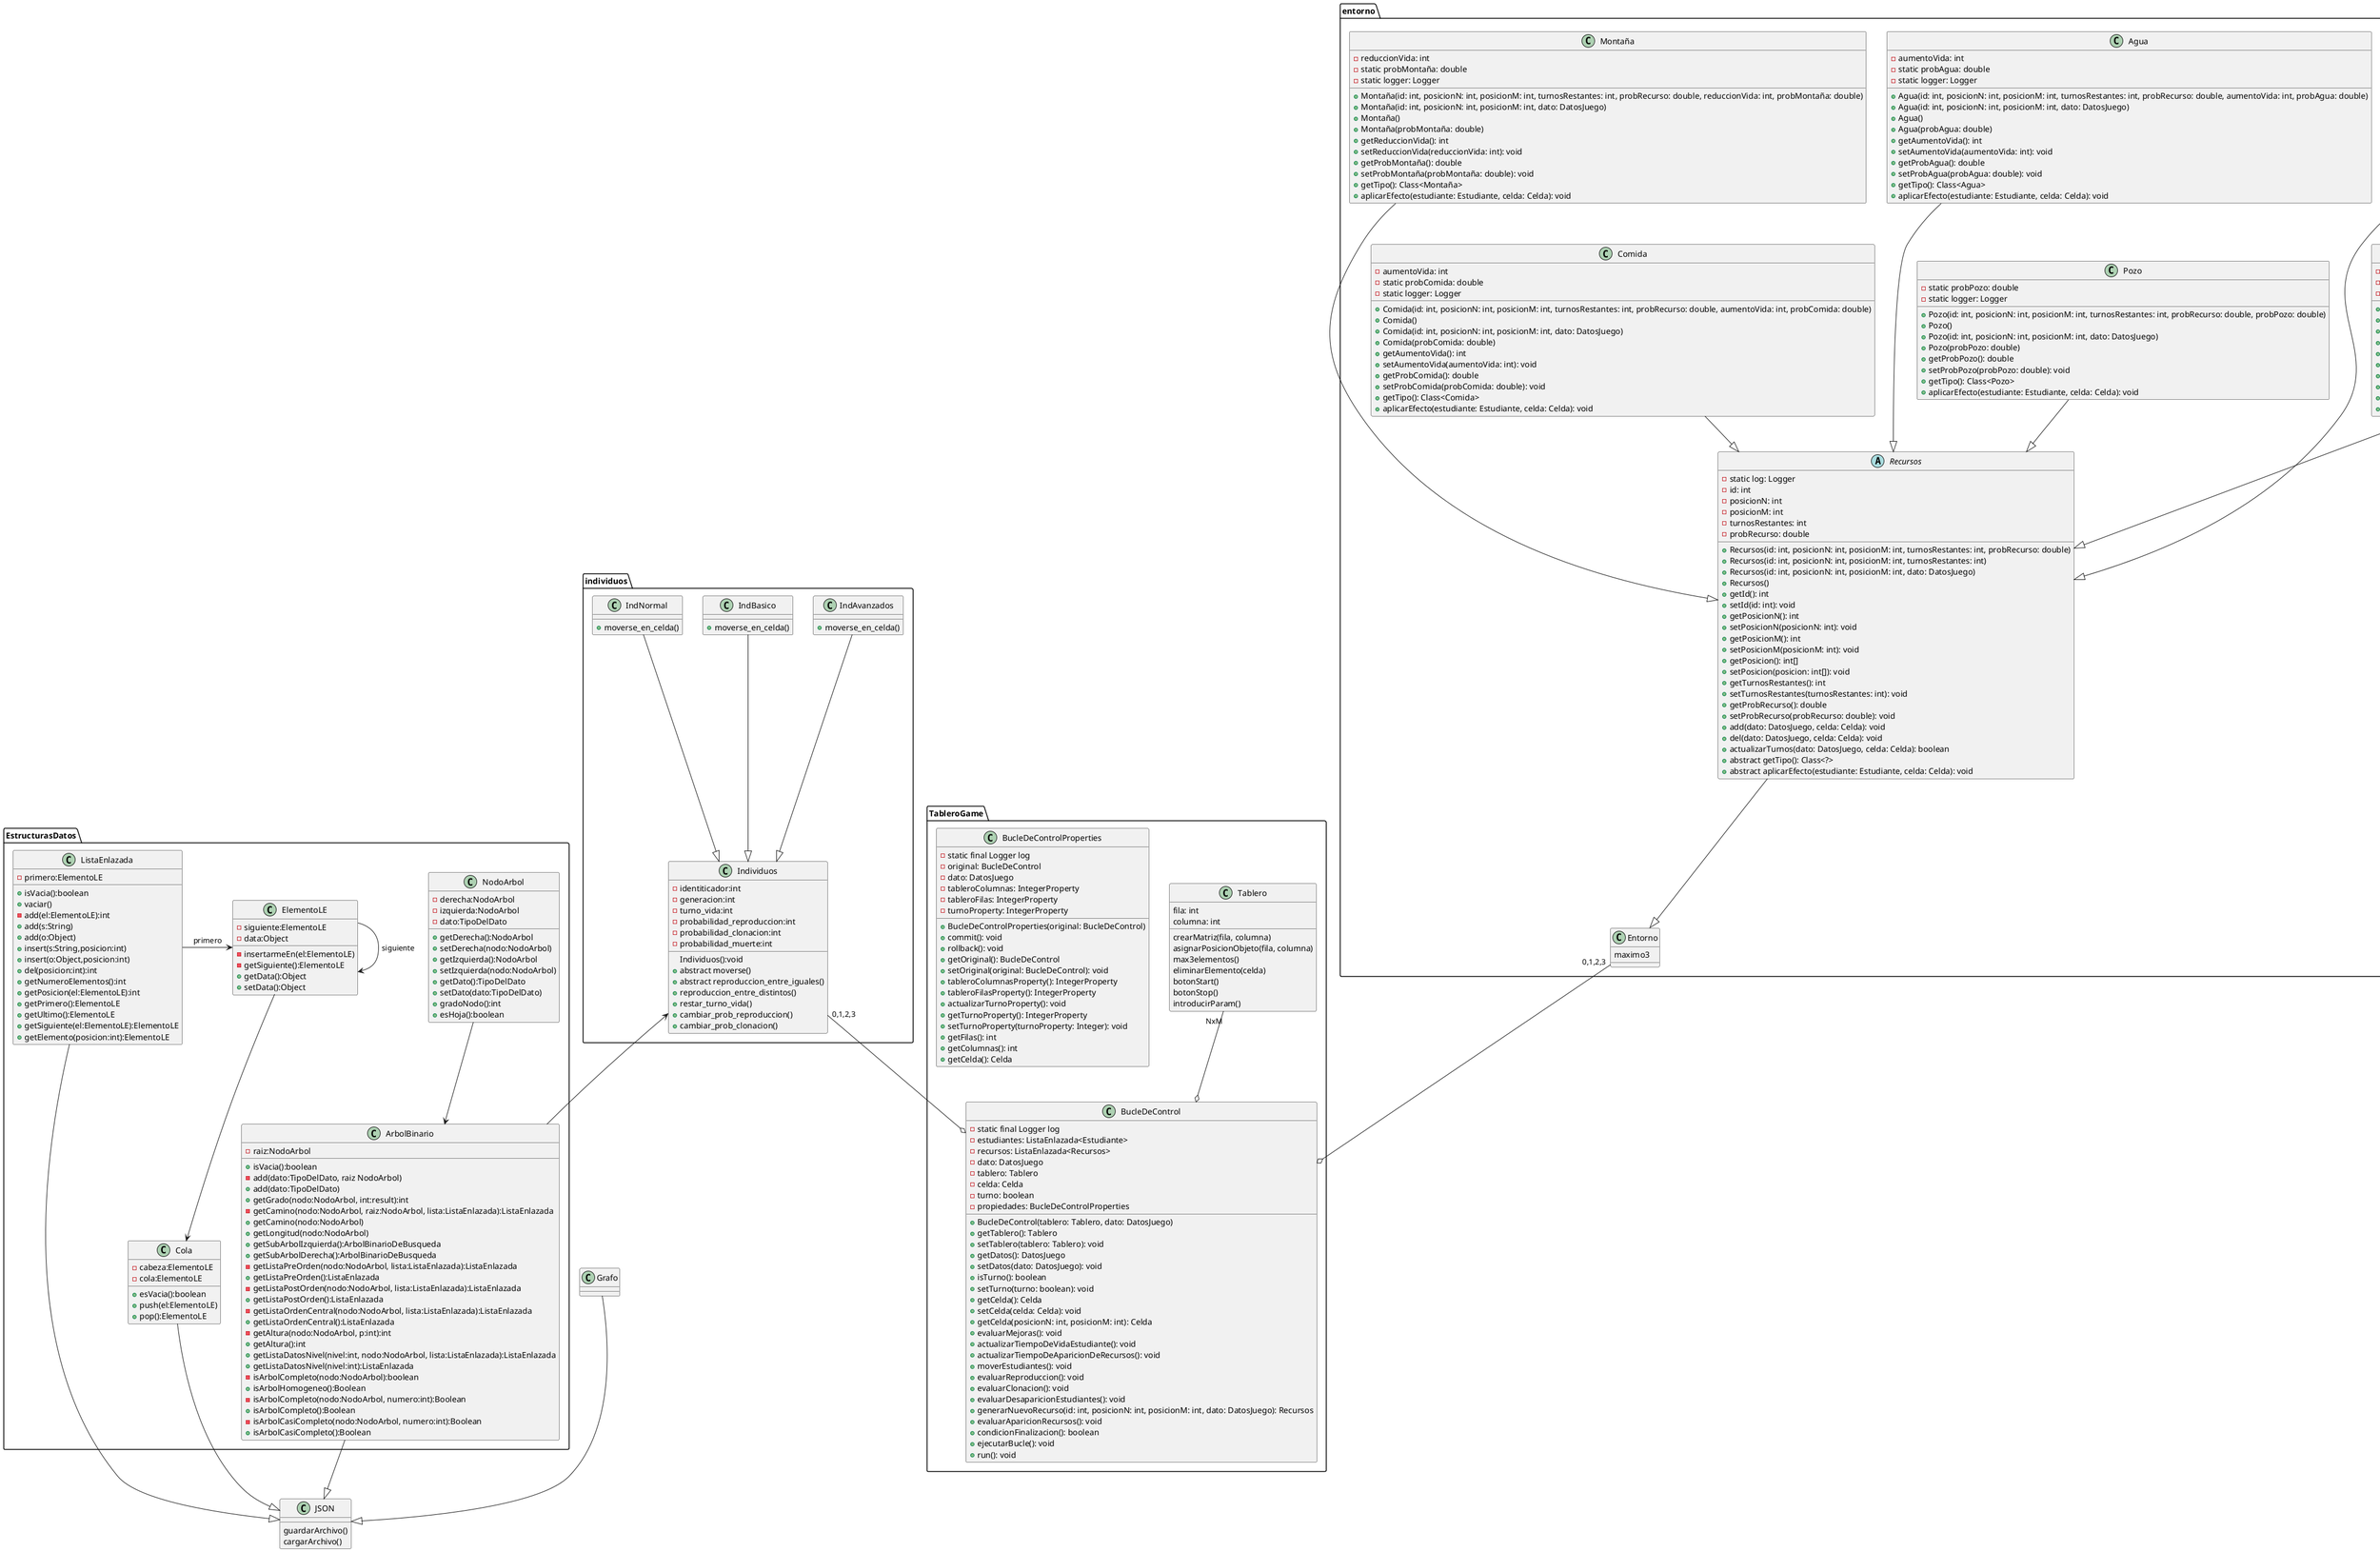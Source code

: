 @startuml
'https://plantuml.com/object-diagram

package TableroGame {
    class Tablero {
        fila: int
        columna: int
        crearMatriz(fila, columna)
        asignarPosicionObjeto(fila, columna)
        max3elementos()
        eliminarElemento(celda)
        botonStart()
        botonStop()
        introducirParam()
    }

    class BucleDeControl {
            - static final Logger log
            - estudiantes: ListaEnlazada<Estudiante>
            - recursos: ListaEnlazada<Recursos>
            - dato: DatosJuego
            - tablero: Tablero
            - celda: Celda
            - turno: boolean
            - propiedades: BucleDeControlProperties
            + BucleDeControl(tablero: Tablero, dato: DatosJuego)
            + getTablero(): Tablero
            + setTablero(tablero: Tablero): void
            + getDatos(): DatosJuego
            + setDatos(dato: DatosJuego): void
            + isTurno(): boolean
            + setTurno(turno: boolean): void
            + getCelda(): Celda
            + setCelda(celda: Celda): void
            + getCelda(posicionN: int, posicionM: int): Celda
            + evaluarMejoras(): void
            + actualizarTiempoDeVidaEstudiante(): void
            + actualizarTiempoDeAparicionDeRecursos(): void
            + moverEstudiantes(): void
            + evaluarReproduccion(): void
            + evaluarClonacion(): void
            + evaluarDesaparicionEstudiantes(): void
            + generarNuevoRecurso(id: int, posicionN: int, posicionM: int, dato: DatosJuego): Recursos
            + evaluarAparicionRecursos(): void
            + condicionFinalizacion(): boolean
            + ejecutarBucle(): void
            + run(): void
        }
        class BucleDeControlProperties {
                - static final Logger log
                - original: BucleDeControl
                - dato: DatosJuego
                - tableroColumnas: IntegerProperty
                - tableroFilas: IntegerProperty
                - turnoProperty: IntegerProperty
                + BucleDeControlProperties(original: BucleDeControl)
                + commit(): void
                + rollback(): void
                + getOriginal(): BucleDeControl
                + setOriginal(original: BucleDeControl): void
                + tableroColumnasProperty(): IntegerProperty
                + tableroFilasProperty(): IntegerProperty
                + actualizarTurnoProperty(): void
                + getTurnoProperty(): IntegerProperty
                + setTurnoProperty(turnoProperty: Integer): void
                + getFilas(): int
                + getColumnas(): int
                + getCelda(): Celda
            }
}

package EstructurasDatos {
    class ArbolBinario {
        -raiz:NodoArbol
        +isVacia():boolean
        -add(dato:TipoDelDato, raiz NodoArbol)
        +add(dato:TipoDelDato)
        +getGrado(nodo:NodoArbol, int:result):int
        -getCamino(nodo:NodoArbol, raiz:NodoArbol, lista:ListaEnlazada):ListaEnlazada
        +getCamino(nodo:NodoArbol)
        +getLongitud(nodo:NodoArbol)
        +getSubArbolIzquierda():ArbolBinarioDeBusqueda
        +getSubArbolDerecha():ArbolBinarioDeBusqueda
        -getListaPreOrden(nodo:NodoArbol, lista:ListaEnlazada):ListaEnlazada
        +getListaPreOrden():ListaEnlazada
        -getListaPostOrden(nodo:NodoArbol, lista:ListaEnlazada):ListaEnlazada
        +getListaPostOrden():ListaEnlazada
        -getListaOrdenCentral(nodo:NodoArbol, lista:ListaEnlazada):ListaEnlazada
        +getListaOrdenCentral():ListaEnlazada
        -getAltura(nodo:NodoArbol, p:int):int
        +getAltura():int
        +getListaDatosNivel(nivel:int, nodo:NodoArbol, lista:ListaEnlazada):ListaEnlazada
        +getListaDatosNivel(nivel:int):ListaEnlazada
        -isArbolCompleto(nodo:NodoArbol):boolean
        +isArbolHomogeneo():Boolean
        -isArbolCompleto(nodo:NodoArbol, numero:int):Boolean
        +isArbolCompleto():Boolean
        -isArbolCasiCompleto(nodo:NodoArbol, numero:int):Boolean
        +isArbolCasiCompleto():Boolean
    }

    class NodoArbol {
        -derecha:NodoArbol
        -izquierda:NodoArbol
        -dato:TipoDelDato
        +getDerecha():NodoArbol
        +setDerecha(nodo:NodoArbol)
        +getIzquierda():NodoArbol
        +setIzquierda(nodo:NodoArbol)
        +getDato():TipoDelDato
        +setDato(dato:TipoDelDato)
        +gradoNodo():int
        +esHoja():boolean
    }

    class ListaEnlazada {
        -primero:ElementoLE
        +isVacia():boolean
        +vaciar()
        -add(el:ElementoLE):int
        +add(s:String)
        +add(o:Object)
        +insert(s:String,posicion:int)
        +insert(o:Object,posicion:int)
        +del(posicion:int):int
        +getNumeroElementos():int
        +getPosicion(el:ElementoLE):int
        +getPrimero():ElementoLE
        +getUltimo():ElementoLE
        +getSiguiente(el:ElementoLE):ElementoLE
        +getElemento(posicion:int):ElementoLE
    }

    class ElementoLE {
        -siguiente:ElementoLE
        -data:Object
        -insertarmeEn(el:ElementoLE)
        -getSiguiente():ElementoLE
        +getData():Object
        +setData():Object
    }

    class Cola {
        -cabeza:ElementoLE
        -cola:ElementoLE
        +esVacia():boolean
        +push(el:ElementoLE)
        +pop():ElementoLE
    }
}

package entorno {
    class Entorno {
        maximo3
    }

    class RecursosProperties {
            - original: Recursos
            - turnosRestantes: IntegerProperty
            - posicionN: IntegerProperty
            - posicionM: IntegerProperty
            - probRecurso: DoubleProperty
            + RecursosProperties(original: Recursos)
            + getOriginal(): Recursos
            + setOriginal(original: Recursos): void
            + rollback(): void
            + commit(): void
            + turnosRestantesProperty(): Property<Number>
            + posicionNProperty(): Property<Number>
            + posicionMProperty(): Property<Number>
            + probRecursoProperty(): Property<Number>
        }

    abstract class Recursos {
            - static log: Logger
            - id: int
            - posicionN: int
            - posicionM: int
            - turnosRestantes: int
            - probRecurso: double
            + Recursos(id: int, posicionN: int, posicionM: int, turnosRestantes: int, probRecurso: double)
            + Recursos(id: int, posicionN: int, posicionM: int, turnosRestantes: int)
            + Recursos(id: int, posicionN: int, posicionM: int, dato: DatosJuego)
            + Recursos()
            + getId(): int
            + setId(id: int): void
            + getPosicionN(): int
            + setPosicionN(posicionN: int): void
            + getPosicionM(): int
            + setPosicionM(posicionM: int): void
            + getPosicion(): int[]
            + setPosicion(posicion: int[]): void
            + getTurnosRestantes(): int
            + setTurnosRestantes(turnosRestantes: int): void
            + getProbRecurso(): double
            + setProbRecurso(probRecurso: double): void
            + add(dato: DatosJuego, celda: Celda): void
            + del(dato: DatosJuego, celda: Celda): void
            + actualizarTurnos(dato: DatosJuego, celda: Celda): boolean
            + abstract getTipo(): Class<?>
            + abstract aplicarEfecto(estudiante: Estudiante, celda: Celda): void
        }

    class ParameterAguaProperties {
            - originalAgua: Agua
            - turnosRestantes: IntegerProperty
            - aumentoVida: IntegerProperty
            - probAgua: DoubleProperty
            + ParameterAguaProperties(original: Agua)
            + commit(): void
            + rollback(): void
            + getOriginalAgua(): Agua
            + setOriginalAgua(originalAgua: Agua): void
            + turnosRestantesProperty(): IntegerProperty
            + aumentoVidaProperty(): IntegerProperty
            + probAguaProperty(): DoubleProperty
        }

    class Agua {
            - aumentoVida: int
            - static probAgua: double
            - static logger: Logger
            + Agua(id: int, posicionN: int, posicionM: int, turnosRestantes: int, probRecurso: double, aumentoVida: int, probAgua: double)
            + Agua(id: int, posicionN: int, posicionM: int, dato: DatosJuego)
            + Agua()
            + Agua(probAgua: double)
            + getAumentoVida(): int
            + setAumentoVida(aumentoVida: int): void
            + getProbAgua(): double
            + setProbAgua(probAgua: double): void
            + getTipo(): Class<Agua>
            + aplicarEfecto(estudiante: Estudiante, celda: Celda): void
        }

    class ParameterComidaProperties {
            - original: Comida
            - turnosRestantes: IntegerProperty
            - aumentoVida: IntegerProperty
            - probComida: DoubleProperty
            + ParameterComidaProperties(original: Comida)
            + commit(): void
            + rollback(): void
            + getOriginal(): Comida
            + setOriginal(original: Comida): void
            + turnosRestantesProperty(): IntegerProperty
            + aumentoVidaProperty(): IntegerProperty
            + probComidaProperty(): DoubleProperty
        }

    class Comida {
            - aumentoVida: int
            - static probComida: double
            - static logger: Logger
            + Comida(id: int, posicionN: int, posicionM: int, turnosRestantes: int, probRecurso: double, aumentoVida: int, probComida: double)
            + Comida()
            + Comida(id: int, posicionN: int, posicionM: int, dato: DatosJuego)
            + Comida(probComida: double)
            + getAumentoVida(): int
            + setAumentoVida(aumentoVida: int): void
            + getProbComida(): double
            + setProbComida(probComida: double): void
            + getTipo(): Class<Comida>
            + aplicarEfecto(estudiante: Estudiante, celda: Celda): void
        }

    class ParameterMontanaProperties {
            - original: Montaña
            - turnosRestantes: IntegerProperty
            - disminucionVida: IntegerProperty
            - probMontaña: DoubleProperty
            + ParameterMontanaProperties(original: Montaña)
            + commit(): void
            + rollback(): void
            + getOriginal(): Montaña
            + setOriginal(original: Montaña): void
            + turnosRestantesProperty(): IntegerProperty
            + disminucionVidaProperty(): IntegerProperty
            + probMontañaProperty(): DoubleProperty
        }

    class Montaña {
            - reduccionVida: int
            - static probMontaña: double
            - static logger: Logger
            + Montaña(id: int, posicionN: int, posicionM: int, turnosRestantes: int, probRecurso: double, reduccionVida: int, probMontaña: double)
            + Montaña(id: int, posicionN: int, posicionM: int, dato: DatosJuego)
            + Montaña()
            + Montaña(probMontaña: double)
            + getReduccionVida(): int
            + setReduccionVida(reduccionVida: int): void
            + getProbMontaña(): double
            + setProbMontaña(probMontaña: double): void
            + getTipo(): Class<Montaña>
            + aplicarEfecto(estudiante: Estudiante, celda: Celda): void
        }

    class ParameterTesoroProperties {
            - original: Tesoro
            - turnosRestantes: IntegerProperty
            - aumentoPorcentajeRep: DoubleProperty
            - probTesoro: DoubleProperty
            + ParameterTesoroProperties(original: Tesoro)
            + commit(): void
            + rollback(): void
            + getOriginal(): Tesoro
            + setOriginal(original: Tesoro): void
            + turnosRestantesProperty(): IntegerProperty
            + aumentoPorcetajeRepProperty(): DoubleProperty
            + probTesoroProperty(): DoubleProperty
        }

    class Tesoro {
            - aumentoProbReproduccion: double
            - static probTesoro: double
            - static logger: Logger
            + Tesoro(id: int, posicionN: int, posicionM: int, turnosRestantes: int, probRecurso: double, aumentoProbReproduccion: double, probTesoro: double)
            + Tesoro()
            + Tesoro(probTesoro: double)
            + Tesoro(id: int, posicionN: int, posicionM: int, dato: DatosJuego)
            + getAumentoProbReproduccion(): double
            + setAumentoProbReproduccion(aumentoProbReproduccion: double): void
            + getProbTesoro(): double
            + setProbTesoro(probTesoro: double): void
            + getTipo(): Class<Tesoro>
            + aplicarEfecto(estudiante: Estudiante, celda: Celda): void
        }

    class ParameterBibliotecaProperties {
            - original: Biblioteca
            - turnosRestantes: IntegerProperty
            - aumentoPorentajeClon: DoubleProperty
            - probBilio: DoubleProperty
            + ParameterBibliotecaProperties(original: Biblioteca)
            + commit(): void
            + rollback(): void
            + getOriginal(): Biblioteca
            + setOriginal(original: Biblioteca): void
            + turnosRestantesProperty(): IntegerProperty
            + aumentoPorentajeClonProperty(): DoubleProperty
            + probBibliotecaProperty(): DoubleProperty
        }

    class Biblioteca {
            - aumentoProbClonacion: double
            - static probBiblioteca: double
            - static logger: Logger
            + Biblioteca(id: int, posicionN: int, posicionM: int, turnosRestantes: int, probRecurso: double, aumentoProbClonacion: double, probBiblioteca: double)
            + Biblioteca()
            + Biblioteca(id: int, posicionN: int, posicionM: int, dato: DatosJuego)
            + Biblioteca(probBiblioteca: double)
            + getAumentoProbClonacion(): double
            + setAumentoProbClonacion(aumentoProbClonacion: double): void
            + getProbBiblioteca(): double
            + setProbBiblioteca(probBiblioteca: double): void
            + getTipo(): Class<Biblioteca>
            + aplicarEfecto(estudiante: Estudiante, celda: Celda): void
        }

    class ParameterPozoProperties {
            - original: Pozo
            - turnosRestantes: IntegerProperty
            - probPozo: DoubleProperty
            + ParameterPozoProperties(original: Pozo)
            + commit(): void
            + rollback(): void
            + getOriginal(): Pozo
            + setOriginal(original: Pozo): void
            + turnosRestantesProperty(): IntegerProperty
            + probPozoProperty(): DoubleProperty
        }

    class Pozo {
            - static probPozo: double
            - static logger: Logger
            + Pozo(id: int, posicionN: int, posicionM: int, turnosRestantes: int, probRecurso: double, probPozo: double)
            + Pozo()
            + Pozo(id: int, posicionN: int, posicionM: int, dato: DatosJuego)
            + Pozo(probPozo: double)
            + getProbPozo(): double
            + setProbPozo(probPozo: double): void
            + getTipo(): Class<Pozo>
            + aplicarEfecto(estudiante: Estudiante, celda: Celda): void
        }
}

package individuos {
    class Individuos {
        Individuos():void
        -identiticador:int
        -generacion:int
        -turno_vida:int
        -probabilidad_reproduccion:int
        -probabilidad_clonacion:int
        -probabilidad_muerte:int
        +abstract moverse()
        +abstract reproduccion_entre_iguales()
        +reproduccion_entre_distintos()
        +restar_turno_vida()
        +cambiar_prob_reproduccion()
        +cambiar_prob_clonacion()
    }

    class IndBasico {
        +moverse_en_celda()
    }

    class IndNormal {
        +moverse_en_celda()
    }

    class IndAvanzados {
        +moverse_en_celda()
    }
}

class JSON {
    guardarArchivo()
    cargarArchivo()
}

class Grafo {}

Individuos "0,1,2,3" --o BucleDeControl
Entorno "0,1,2,3" --o BucleDeControl
Tablero "NxM" --o BucleDeControl

IndAvanzados --|> Individuos
IndBasico --|> Individuos
IndNormal --|> Individuos

Recursos --|> Entorno
Agua ---|> Recursos
Montaña ---|> Recursos
Comida --|> Recursos
Tesoro --|> Recursos
Biblioteca ---|> Recursos
Pozo --|> Recursos

ElementoLE --> Cola
NodoArbol --> ArbolBinario
ArbolBinario --|> JSON
ListaEnlazada --|> JSON
Grafo --|> JSON
Cola --|> JSON
Individuos <-- ArbolBinario

ElementoLE --> ElementoLE:siguiente
ListaEnlazada -left-> ElementoLE:primero

@enduml
